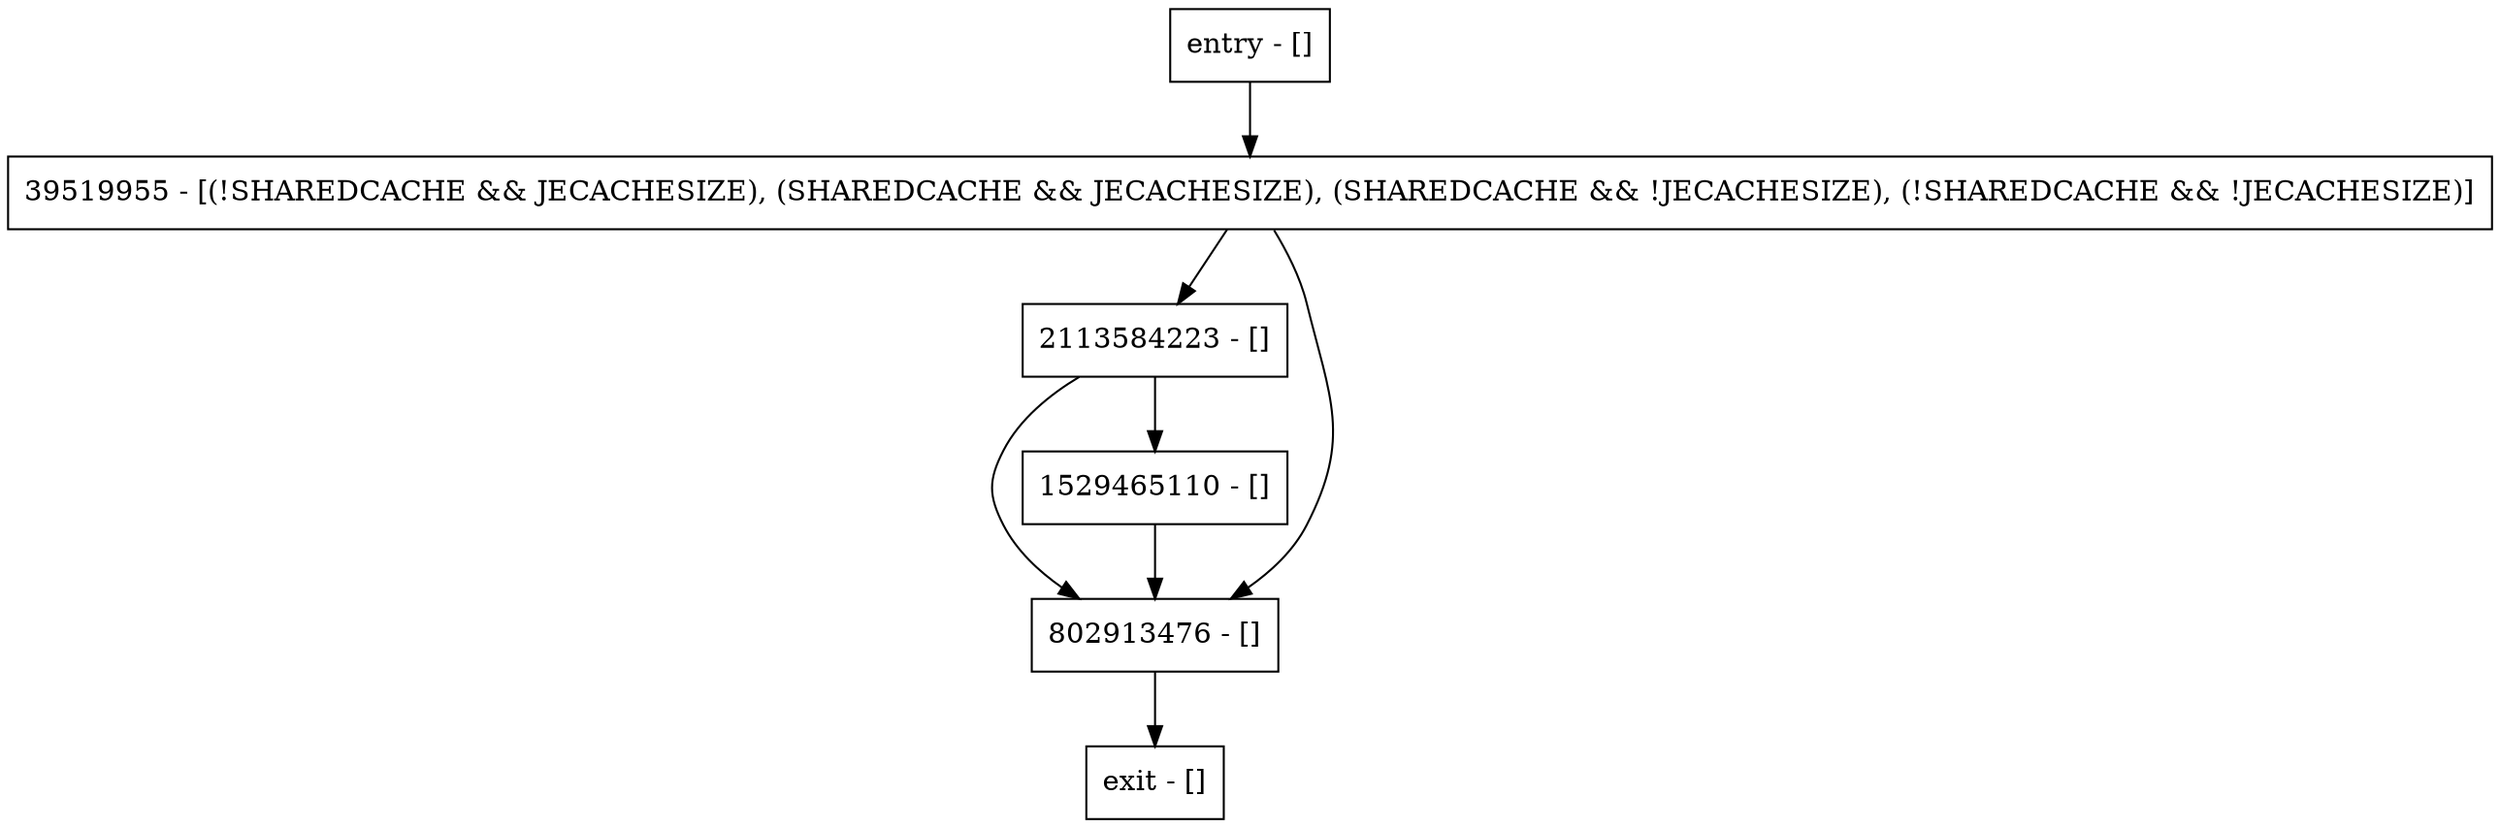 digraph doDaemonEviction {
node [shape=record];
entry [label="entry - []"];
exit [label="exit - []"];
2113584223 [label="2113584223 - []"];
802913476 [label="802913476 - []"];
1529465110 [label="1529465110 - []"];
39519955 [label="39519955 - [(!SHAREDCACHE && JECACHESIZE), (SHAREDCACHE && JECACHESIZE), (SHAREDCACHE && !JECACHESIZE), (!SHAREDCACHE && !JECACHESIZE)]"];
entry;
exit;
entry -> 39519955;
2113584223 -> 802913476;
2113584223 -> 1529465110;
802913476 -> exit;
1529465110 -> 802913476;
39519955 -> 2113584223;
39519955 -> 802913476;
}
